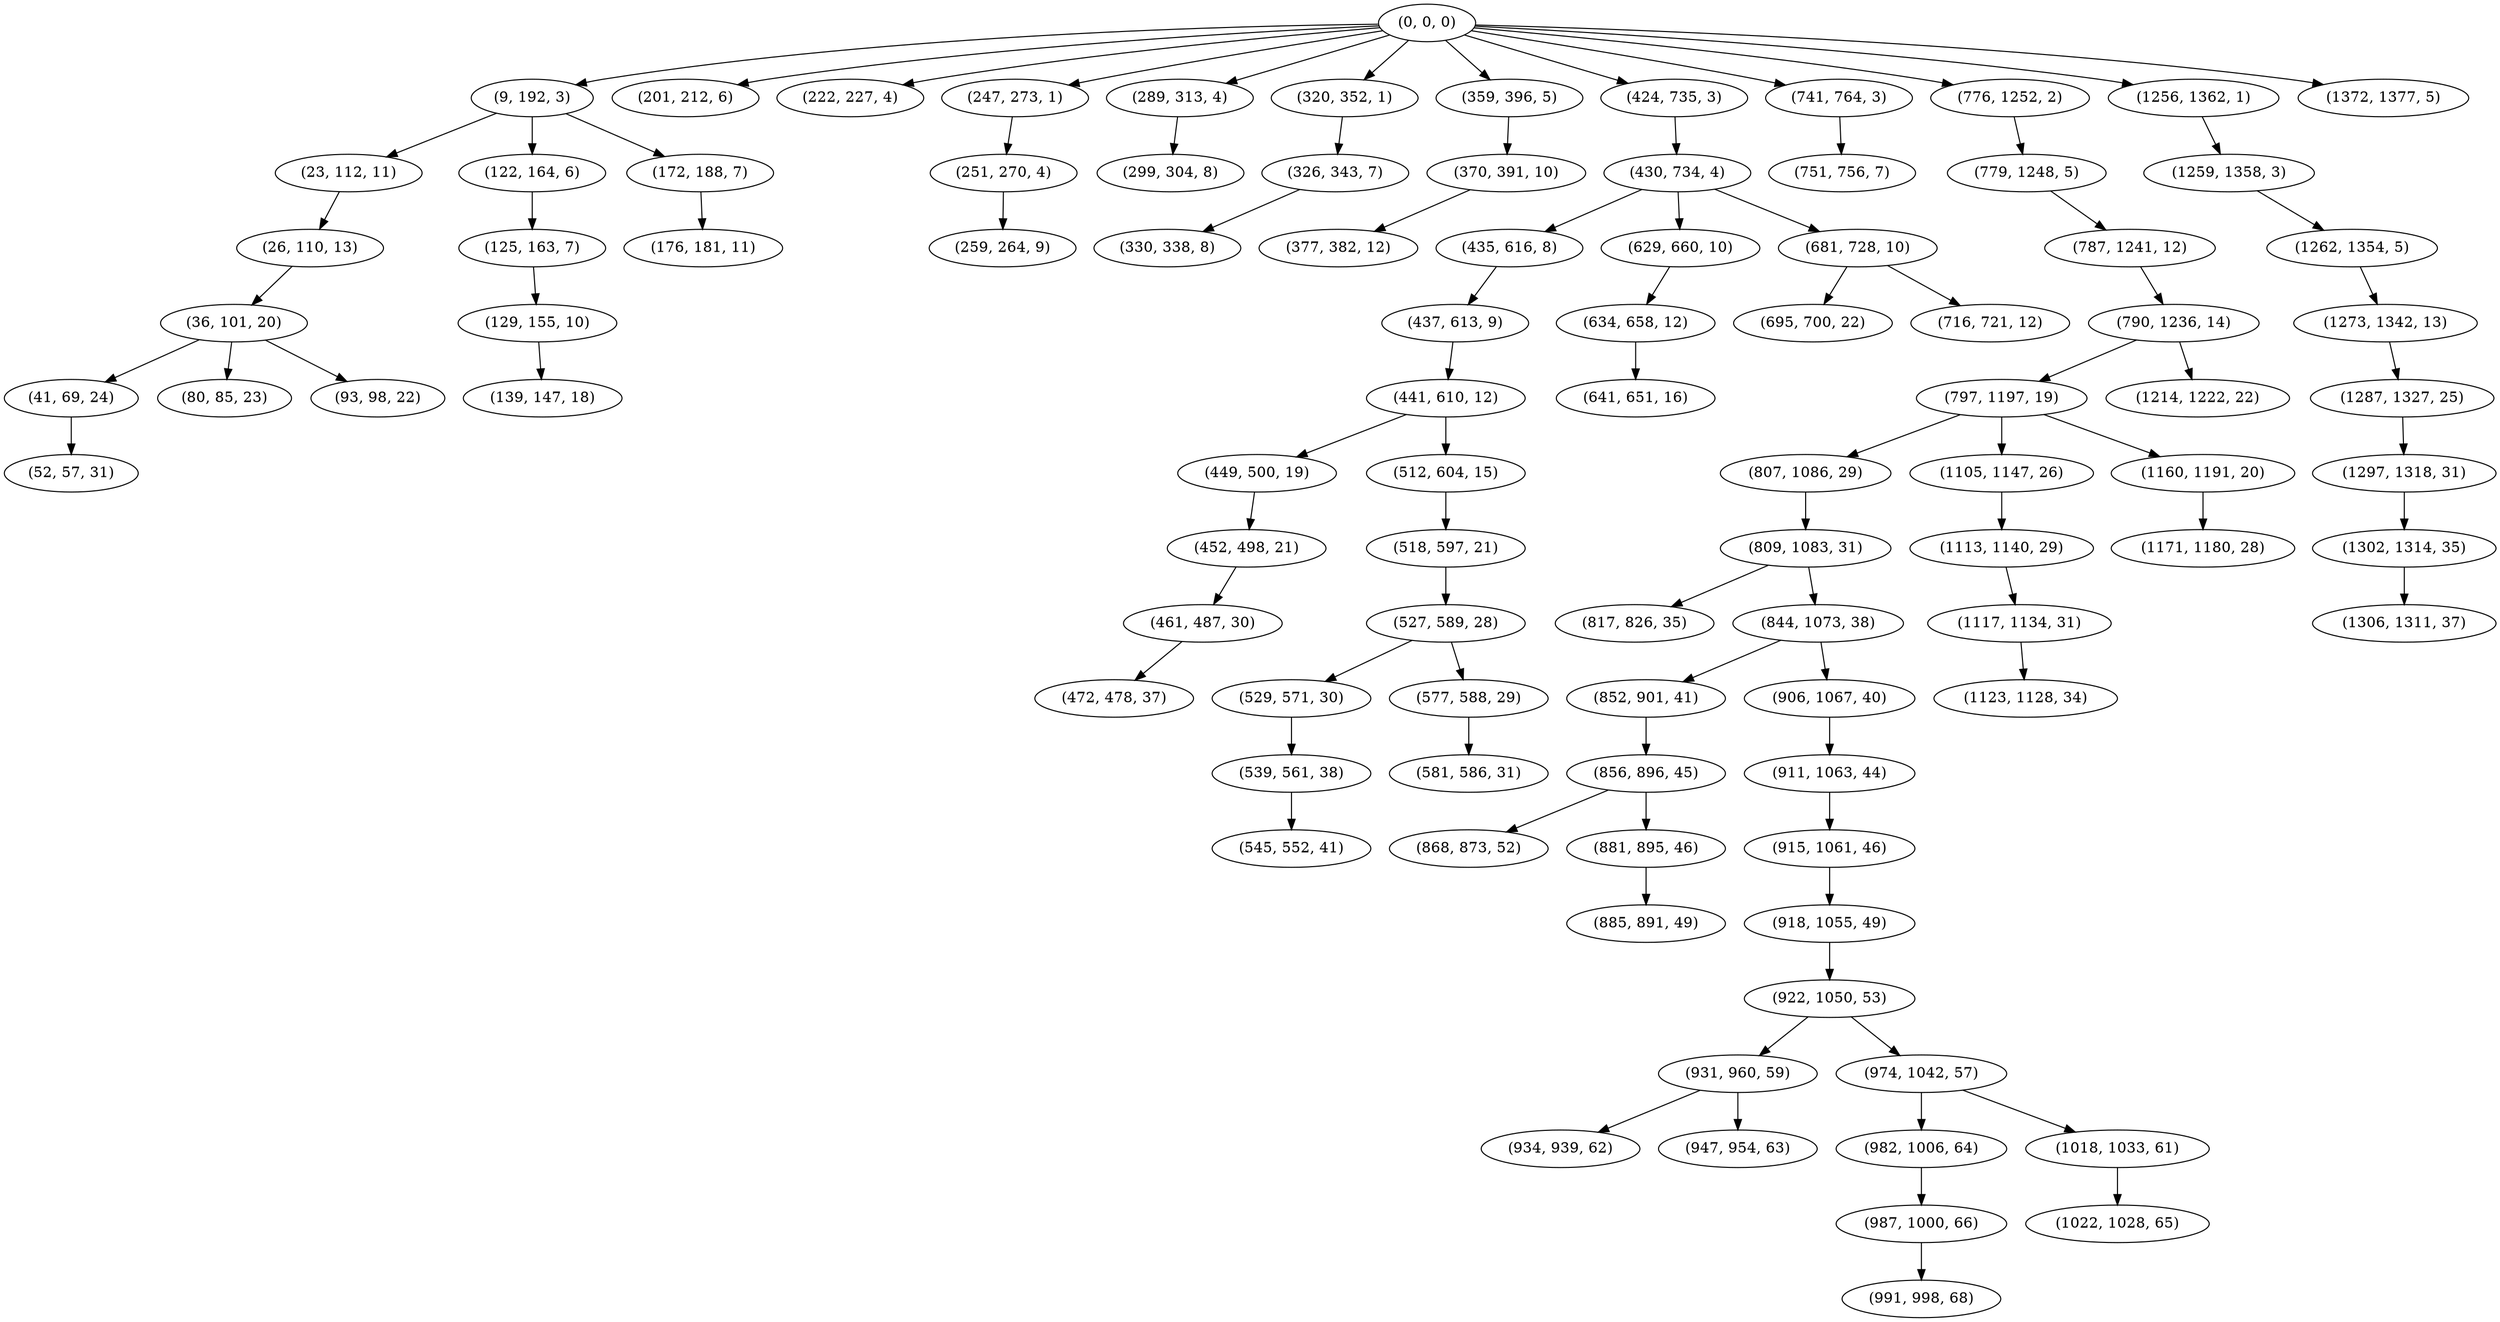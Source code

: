 digraph tree {
    "(0, 0, 0)";
    "(9, 192, 3)";
    "(23, 112, 11)";
    "(26, 110, 13)";
    "(36, 101, 20)";
    "(41, 69, 24)";
    "(52, 57, 31)";
    "(80, 85, 23)";
    "(93, 98, 22)";
    "(122, 164, 6)";
    "(125, 163, 7)";
    "(129, 155, 10)";
    "(139, 147, 18)";
    "(172, 188, 7)";
    "(176, 181, 11)";
    "(201, 212, 6)";
    "(222, 227, 4)";
    "(247, 273, 1)";
    "(251, 270, 4)";
    "(259, 264, 9)";
    "(289, 313, 4)";
    "(299, 304, 8)";
    "(320, 352, 1)";
    "(326, 343, 7)";
    "(330, 338, 8)";
    "(359, 396, 5)";
    "(370, 391, 10)";
    "(377, 382, 12)";
    "(424, 735, 3)";
    "(430, 734, 4)";
    "(435, 616, 8)";
    "(437, 613, 9)";
    "(441, 610, 12)";
    "(449, 500, 19)";
    "(452, 498, 21)";
    "(461, 487, 30)";
    "(472, 478, 37)";
    "(512, 604, 15)";
    "(518, 597, 21)";
    "(527, 589, 28)";
    "(529, 571, 30)";
    "(539, 561, 38)";
    "(545, 552, 41)";
    "(577, 588, 29)";
    "(581, 586, 31)";
    "(629, 660, 10)";
    "(634, 658, 12)";
    "(641, 651, 16)";
    "(681, 728, 10)";
    "(695, 700, 22)";
    "(716, 721, 12)";
    "(741, 764, 3)";
    "(751, 756, 7)";
    "(776, 1252, 2)";
    "(779, 1248, 5)";
    "(787, 1241, 12)";
    "(790, 1236, 14)";
    "(797, 1197, 19)";
    "(807, 1086, 29)";
    "(809, 1083, 31)";
    "(817, 826, 35)";
    "(844, 1073, 38)";
    "(852, 901, 41)";
    "(856, 896, 45)";
    "(868, 873, 52)";
    "(881, 895, 46)";
    "(885, 891, 49)";
    "(906, 1067, 40)";
    "(911, 1063, 44)";
    "(915, 1061, 46)";
    "(918, 1055, 49)";
    "(922, 1050, 53)";
    "(931, 960, 59)";
    "(934, 939, 62)";
    "(947, 954, 63)";
    "(974, 1042, 57)";
    "(982, 1006, 64)";
    "(987, 1000, 66)";
    "(991, 998, 68)";
    "(1018, 1033, 61)";
    "(1022, 1028, 65)";
    "(1105, 1147, 26)";
    "(1113, 1140, 29)";
    "(1117, 1134, 31)";
    "(1123, 1128, 34)";
    "(1160, 1191, 20)";
    "(1171, 1180, 28)";
    "(1214, 1222, 22)";
    "(1256, 1362, 1)";
    "(1259, 1358, 3)";
    "(1262, 1354, 5)";
    "(1273, 1342, 13)";
    "(1287, 1327, 25)";
    "(1297, 1318, 31)";
    "(1302, 1314, 35)";
    "(1306, 1311, 37)";
    "(1372, 1377, 5)";
    "(0, 0, 0)" -> "(9, 192, 3)";
    "(0, 0, 0)" -> "(201, 212, 6)";
    "(0, 0, 0)" -> "(222, 227, 4)";
    "(0, 0, 0)" -> "(247, 273, 1)";
    "(0, 0, 0)" -> "(289, 313, 4)";
    "(0, 0, 0)" -> "(320, 352, 1)";
    "(0, 0, 0)" -> "(359, 396, 5)";
    "(0, 0, 0)" -> "(424, 735, 3)";
    "(0, 0, 0)" -> "(741, 764, 3)";
    "(0, 0, 0)" -> "(776, 1252, 2)";
    "(0, 0, 0)" -> "(1256, 1362, 1)";
    "(0, 0, 0)" -> "(1372, 1377, 5)";
    "(9, 192, 3)" -> "(23, 112, 11)";
    "(9, 192, 3)" -> "(122, 164, 6)";
    "(9, 192, 3)" -> "(172, 188, 7)";
    "(23, 112, 11)" -> "(26, 110, 13)";
    "(26, 110, 13)" -> "(36, 101, 20)";
    "(36, 101, 20)" -> "(41, 69, 24)";
    "(36, 101, 20)" -> "(80, 85, 23)";
    "(36, 101, 20)" -> "(93, 98, 22)";
    "(41, 69, 24)" -> "(52, 57, 31)";
    "(122, 164, 6)" -> "(125, 163, 7)";
    "(125, 163, 7)" -> "(129, 155, 10)";
    "(129, 155, 10)" -> "(139, 147, 18)";
    "(172, 188, 7)" -> "(176, 181, 11)";
    "(247, 273, 1)" -> "(251, 270, 4)";
    "(251, 270, 4)" -> "(259, 264, 9)";
    "(289, 313, 4)" -> "(299, 304, 8)";
    "(320, 352, 1)" -> "(326, 343, 7)";
    "(326, 343, 7)" -> "(330, 338, 8)";
    "(359, 396, 5)" -> "(370, 391, 10)";
    "(370, 391, 10)" -> "(377, 382, 12)";
    "(424, 735, 3)" -> "(430, 734, 4)";
    "(430, 734, 4)" -> "(435, 616, 8)";
    "(430, 734, 4)" -> "(629, 660, 10)";
    "(430, 734, 4)" -> "(681, 728, 10)";
    "(435, 616, 8)" -> "(437, 613, 9)";
    "(437, 613, 9)" -> "(441, 610, 12)";
    "(441, 610, 12)" -> "(449, 500, 19)";
    "(441, 610, 12)" -> "(512, 604, 15)";
    "(449, 500, 19)" -> "(452, 498, 21)";
    "(452, 498, 21)" -> "(461, 487, 30)";
    "(461, 487, 30)" -> "(472, 478, 37)";
    "(512, 604, 15)" -> "(518, 597, 21)";
    "(518, 597, 21)" -> "(527, 589, 28)";
    "(527, 589, 28)" -> "(529, 571, 30)";
    "(527, 589, 28)" -> "(577, 588, 29)";
    "(529, 571, 30)" -> "(539, 561, 38)";
    "(539, 561, 38)" -> "(545, 552, 41)";
    "(577, 588, 29)" -> "(581, 586, 31)";
    "(629, 660, 10)" -> "(634, 658, 12)";
    "(634, 658, 12)" -> "(641, 651, 16)";
    "(681, 728, 10)" -> "(695, 700, 22)";
    "(681, 728, 10)" -> "(716, 721, 12)";
    "(741, 764, 3)" -> "(751, 756, 7)";
    "(776, 1252, 2)" -> "(779, 1248, 5)";
    "(779, 1248, 5)" -> "(787, 1241, 12)";
    "(787, 1241, 12)" -> "(790, 1236, 14)";
    "(790, 1236, 14)" -> "(797, 1197, 19)";
    "(790, 1236, 14)" -> "(1214, 1222, 22)";
    "(797, 1197, 19)" -> "(807, 1086, 29)";
    "(797, 1197, 19)" -> "(1105, 1147, 26)";
    "(797, 1197, 19)" -> "(1160, 1191, 20)";
    "(807, 1086, 29)" -> "(809, 1083, 31)";
    "(809, 1083, 31)" -> "(817, 826, 35)";
    "(809, 1083, 31)" -> "(844, 1073, 38)";
    "(844, 1073, 38)" -> "(852, 901, 41)";
    "(844, 1073, 38)" -> "(906, 1067, 40)";
    "(852, 901, 41)" -> "(856, 896, 45)";
    "(856, 896, 45)" -> "(868, 873, 52)";
    "(856, 896, 45)" -> "(881, 895, 46)";
    "(881, 895, 46)" -> "(885, 891, 49)";
    "(906, 1067, 40)" -> "(911, 1063, 44)";
    "(911, 1063, 44)" -> "(915, 1061, 46)";
    "(915, 1061, 46)" -> "(918, 1055, 49)";
    "(918, 1055, 49)" -> "(922, 1050, 53)";
    "(922, 1050, 53)" -> "(931, 960, 59)";
    "(922, 1050, 53)" -> "(974, 1042, 57)";
    "(931, 960, 59)" -> "(934, 939, 62)";
    "(931, 960, 59)" -> "(947, 954, 63)";
    "(974, 1042, 57)" -> "(982, 1006, 64)";
    "(974, 1042, 57)" -> "(1018, 1033, 61)";
    "(982, 1006, 64)" -> "(987, 1000, 66)";
    "(987, 1000, 66)" -> "(991, 998, 68)";
    "(1018, 1033, 61)" -> "(1022, 1028, 65)";
    "(1105, 1147, 26)" -> "(1113, 1140, 29)";
    "(1113, 1140, 29)" -> "(1117, 1134, 31)";
    "(1117, 1134, 31)" -> "(1123, 1128, 34)";
    "(1160, 1191, 20)" -> "(1171, 1180, 28)";
    "(1256, 1362, 1)" -> "(1259, 1358, 3)";
    "(1259, 1358, 3)" -> "(1262, 1354, 5)";
    "(1262, 1354, 5)" -> "(1273, 1342, 13)";
    "(1273, 1342, 13)" -> "(1287, 1327, 25)";
    "(1287, 1327, 25)" -> "(1297, 1318, 31)";
    "(1297, 1318, 31)" -> "(1302, 1314, 35)";
    "(1302, 1314, 35)" -> "(1306, 1311, 37)";
}
